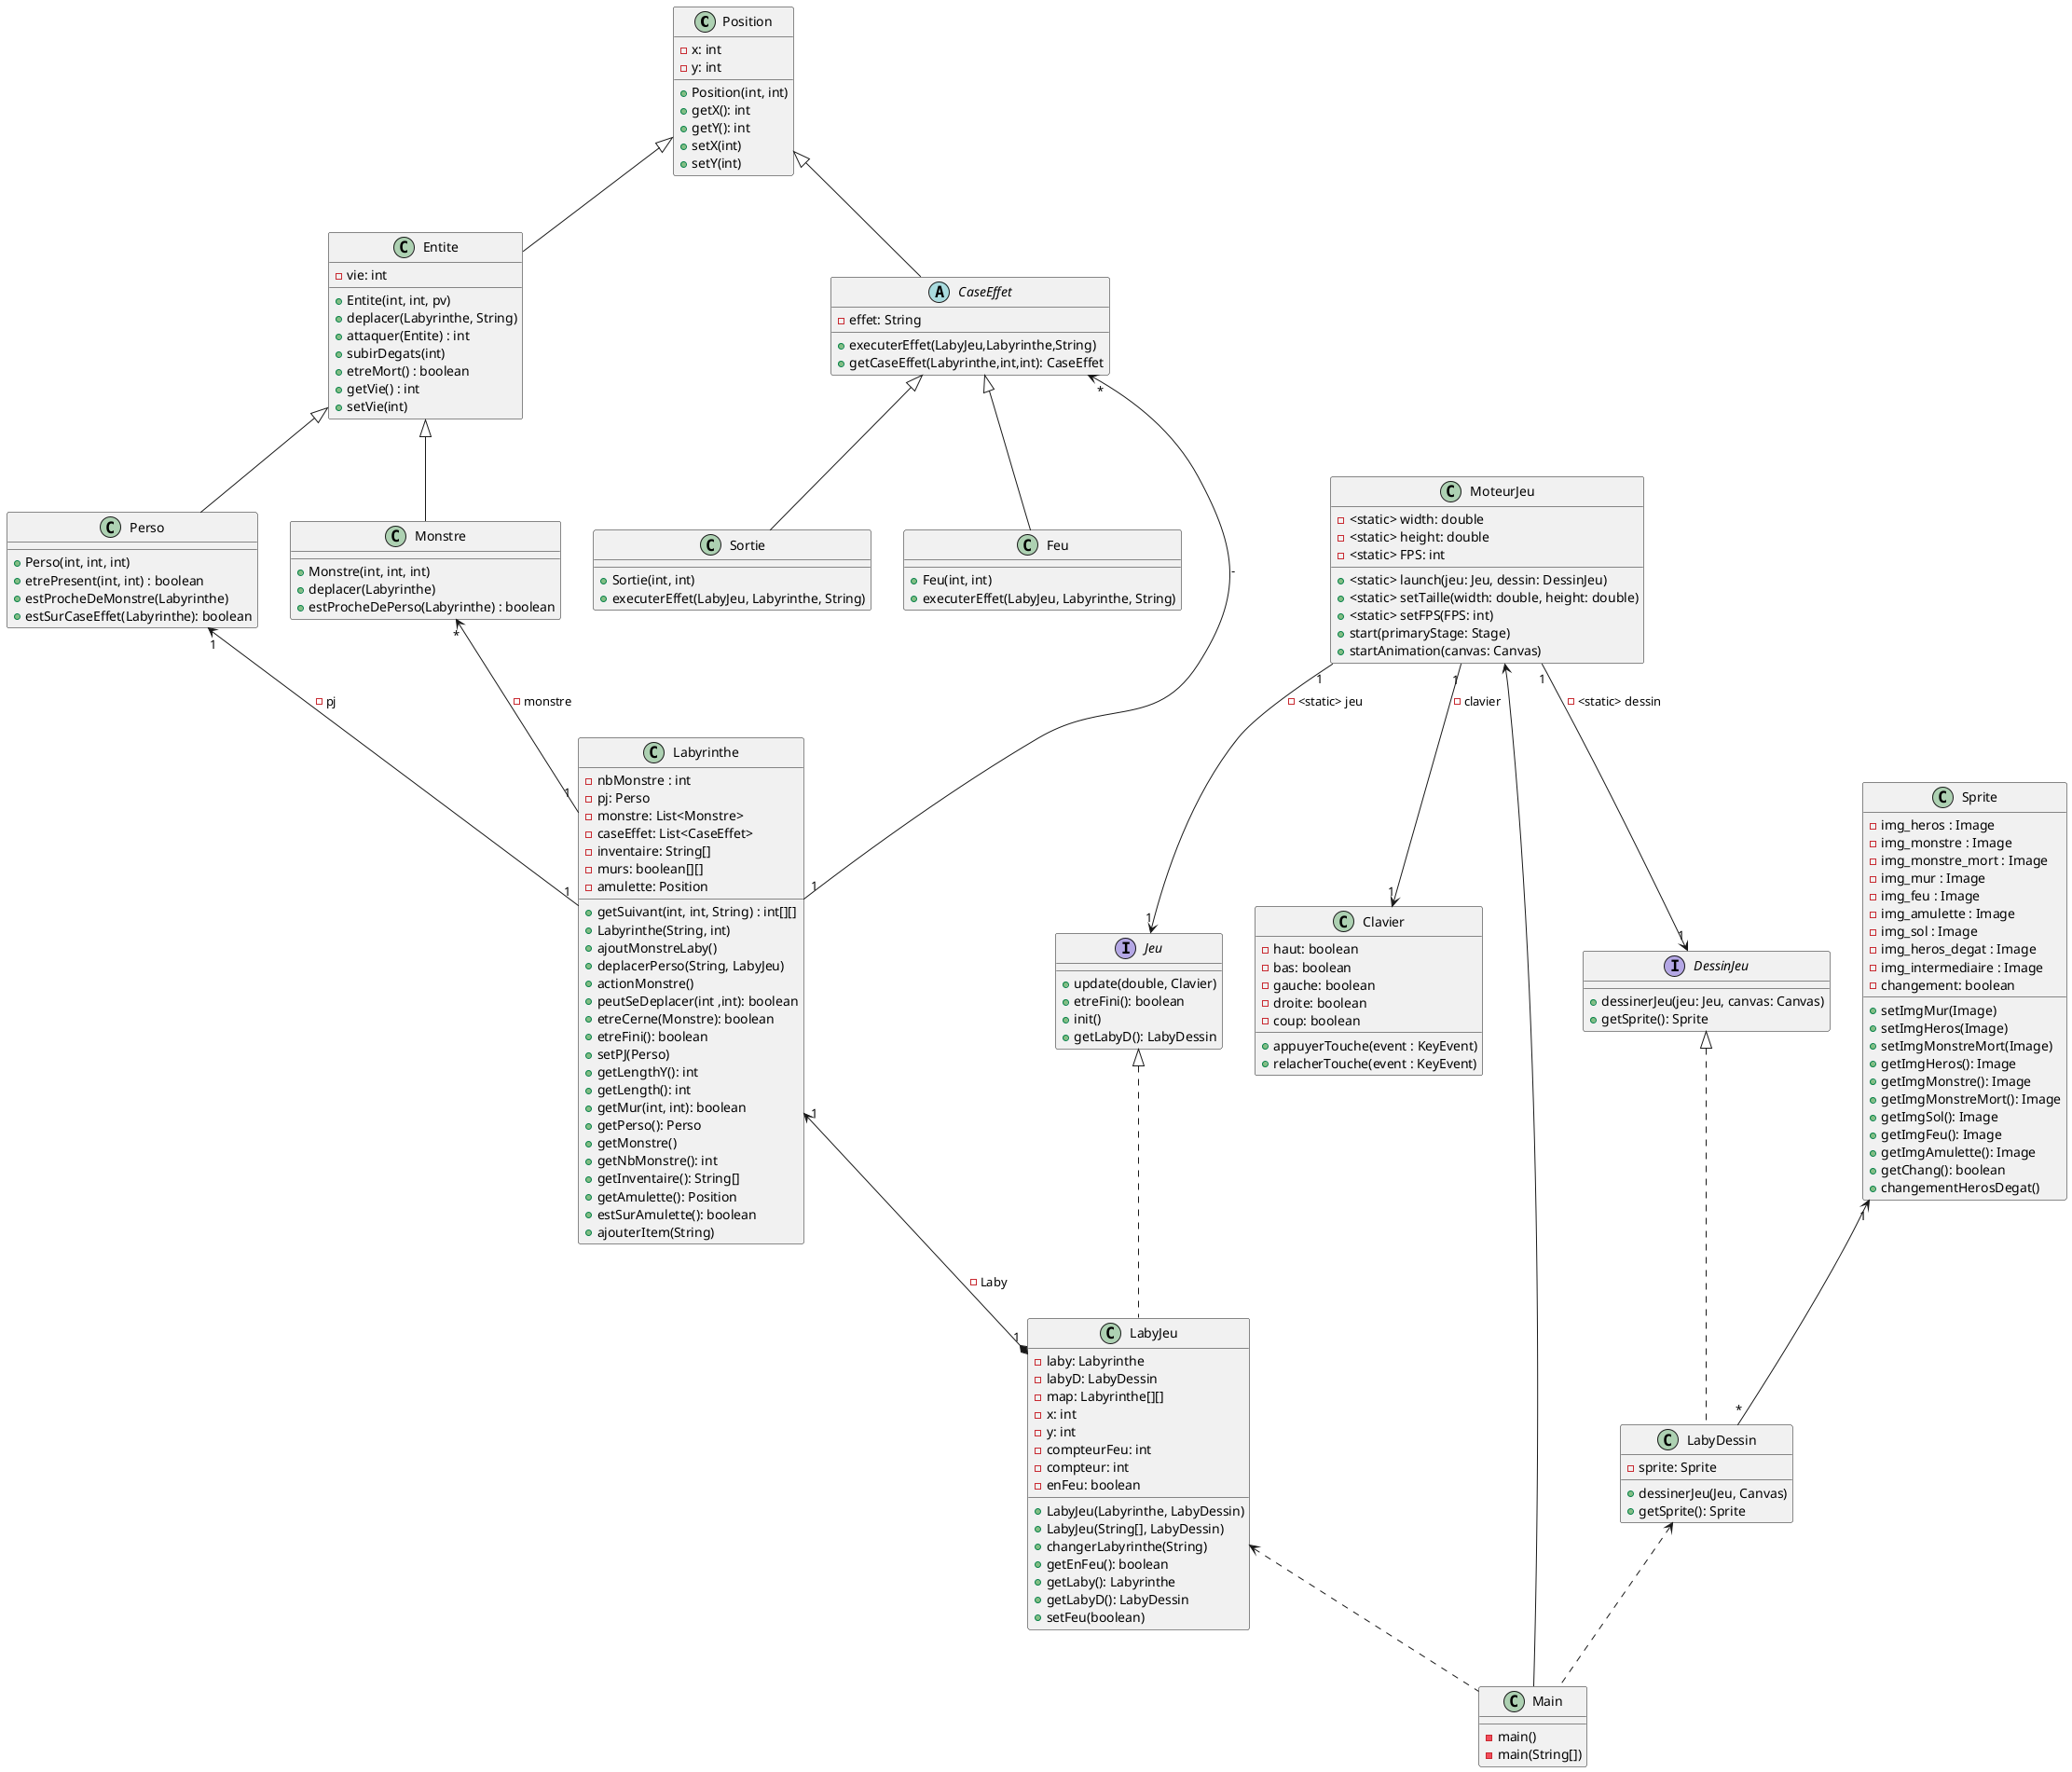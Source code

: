 @startuml


class Position {
- x: int
- y: int
+ Position(int, int)
+ getX(): int
+ getY(): int
+ setX(int)
+ setY(int)
}

abstract CaseEffet {
- effet: String
+ executerEffet(LabyJeu,Labyrinthe,String)
+ getCaseEffet(Labyrinthe,int,int): CaseEffet
}

Position <|-- CaseEffet

Position <|-- Entite

class Entite {
- vie: int
+ Entite(int, int, pv)
+ deplacer(Labyrinthe, String)
+ attaquer(Entite) : int
+ subirDegats(int)
+ etreMort() : boolean
+ getVie() : int
+ setVie(int)
}


Entite <|-- Monstre

class Monstre{
+ Monstre(int, int, int)
+ deplacer(Labyrinthe)
+ estProcheDePerso(Labyrinthe) : boolean
}

Entite <|-- Perso

class Perso{
+ Perso(int, int, int)
+ etrePresent(int, int) : boolean
+ estProcheDeMonstre(Labyrinthe)
+ estSurCaseEffet(Labyrinthe): boolean
}

CaseEffet <|-- Sortie

class Sortie {
+ Sortie(int, int)
+ executerEffet(LabyJeu, Labyrinthe, String)
}

CaseEffet <|-- Feu

class Feu {
+ Feu(int, int)
+ executerEffet(LabyJeu, Labyrinthe, String)
}

Monstre "*" <-- "1" Labyrinthe : -monstre
Perso "1" <-- "1" Labyrinthe : - pj
CaseEffet "*" <-- "1" Labyrinthe : -

class Labyrinthe {
- nbMonstre : int
- pj: Perso
- monstre: List<Monstre>
- caseEffet: List<CaseEffet>
- inventaire: String[]
- murs: boolean[][]
- amulette: Position
+ getSuivant(int, int, String) : int[][]
+ Labyrinthe(String, int)
+ ajoutMonstreLaby()
+ deplacerPerso(String, LabyJeu)
+ actionMonstre()
+ peutSeDeplacer(int ,int): boolean
+ etreCerne(Monstre): boolean
+ etreFini(): boolean
+ setPJ(Perso)
+ getLengthY(): int
+ getLength(): int
+ getMur(int, int): boolean
+ getPerso(): Perso
+ getMonstre()
+ getNbMonstre(): int
+ getInventaire(): String[]
+ getAmulette(): Position
+ estSurAmulette(): boolean
+ ajouterItem(String)
}

Labyrinthe "1" <--* "1" LabyJeu : - Laby

class LabyJeu{
- laby: Labyrinthe
- labyD: LabyDessin
- map: Labyrinthe[][]
- x: int
- y: int
- compteurFeu: int
- compteur: int
- enFeu: boolean
+ LabyJeu(Labyrinthe, LabyDessin)
+ LabyJeu(String[], LabyDessin)
+ changerLabyrinthe(String)
+ getEnFeu(): boolean
+ getLaby(): Labyrinthe
+ getLabyD(): LabyDessin
+ setFeu(boolean)
}

LabyJeu <.. Main

class Main{
- main()
- main(String[])
}

LabyDessin <.. Main

class LabyDessin{
- sprite: Sprite
+ dessinerJeu(Jeu, Canvas)
+ getSprite(): Sprite
}

Sprite "1" <-- "*" LabyDessin
class Sprite {
     -img_heros : Image
     -img_monstre : Image
     -img_monstre_mort : Image
     -img_mur : Image
     -img_feu : Image
     -img_amulette : Image
     -img_sol : Image
     -img_heros_degat : Image
     -img_intermediaire : Image
     -changement: boolean
     +setImgMur(Image)
     +setImgHeros(Image)
     +setImgMonstreMort(Image)
     +getImgHeros(): Image
     +getImgMonstre(): Image
     +getImgMonstreMort(): Image
     +getImgSol(): Image
     +getImgFeu(): Image
     +getImgAmulette(): Image
     +getChang(): boolean
     +changementHerosDegat()
}

interface Jeu {
    + update(double, Clavier)
    + etreFini(): boolean
    + init()
    + getLabyD(): LabyDessin
}

Jeu <|.. LabyJeu
DessinJeu <|.. LabyDessin

class MoteurJeu{
- <static> width: double
- <static> height: double
- <static> FPS: int
+ <static> launch(jeu: Jeu, dessin: DessinJeu)
+ <static> setTaille(width: double, height: double)
+ <static> setFPS(FPS: int)
+ start(primaryStage: Stage)
+ startAnimation(canvas: Canvas)
}

MoteurJeu "1" --> "1" Jeu : - <static> jeu

interface DessinJeu{
+ dessinerJeu(jeu: Jeu, canvas: Canvas)
+ getSprite(): Sprite
}

MoteurJeu "1" --> "1" DessinJeu : - <static> dessin

class Clavier{
- haut: boolean
- bas: boolean
- gauche: boolean
- droite: boolean
- coup: boolean
+ appuyerTouche(event : KeyEvent)
+ relacherTouche(event : KeyEvent)
}

MoteurJeu "1" --> "1" Clavier : - clavier

MoteurJeu <--  Main

@enduml